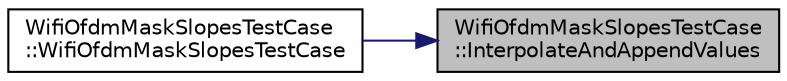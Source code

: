digraph "WifiOfdmMaskSlopesTestCase::InterpolateAndAppendValues"
{
 // LATEX_PDF_SIZE
  edge [fontname="Helvetica",fontsize="10",labelfontname="Helvetica",labelfontsize="10"];
  node [fontname="Helvetica",fontsize="10",shape=record];
  rankdir="RL";
  Node1 [label="WifiOfdmMaskSlopesTestCase\l::InterpolateAndAppendValues",height=0.2,width=0.4,color="black", fillcolor="grey75", style="filled", fontcolor="black",tooltip="Interpolate PSD values for indexes between provided start and stop and append to provided vector."];
  Node1 -> Node2 [dir="back",color="midnightblue",fontsize="10",style="solid",fontname="Helvetica"];
  Node2 [label="WifiOfdmMaskSlopesTestCase\l::WifiOfdmMaskSlopesTestCase",height=0.2,width=0.4,color="black", fillcolor="white", style="filled",URL="$class_wifi_ofdm_mask_slopes_test_case.html#a5bde97fd6114ca487d0b279b360f2aa2",tooltip="Constructor."];
}
